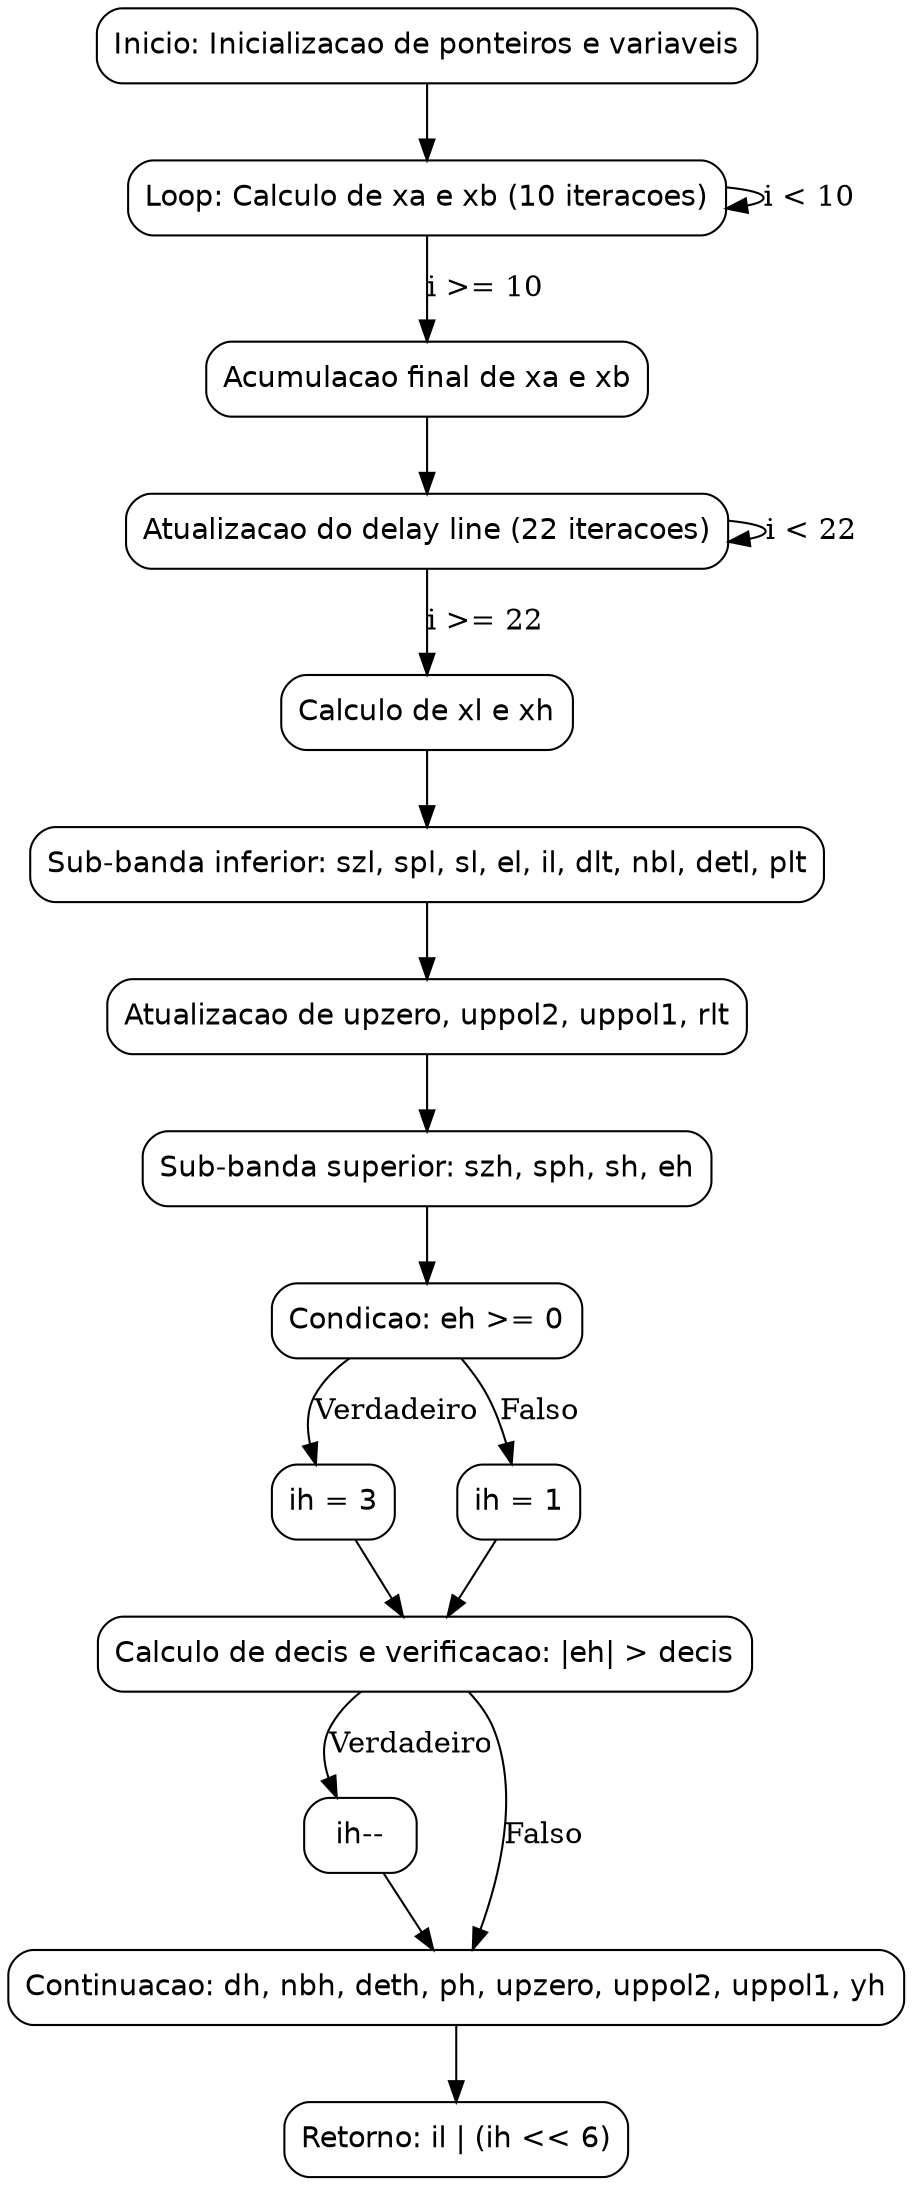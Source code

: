 digraph encode_CFG {
    node [shape=box, style=rounded, fontname="Helvetica"];
    N1 [label="Inicio: Inicializacao de ponteiros e variaveis"];
    N2 [label="Loop: Calculo de xa e xb (10 iteracoes)"];
    N3 [label="Acumulacao final de xa e xb"];
    N4 [label="Atualizacao do delay line (22 iteracoes)"];
    N5 [label="Calculo de xl e xh"];
    N6 [label="Sub-banda inferior: szl, spl, sl, el, il, dlt, nbl, detl, plt"];
    N7 [label="Atualizacao de upzero, uppol2, uppol1, rlt"];
    N8 [label="Sub-banda superior: szh, sph, sh, eh"];
    N9 [label="Condicao: eh >= 0"];
    N10 [label="ih = 3"];
    N11 [label="ih = 1"];
    N12 [label="Calculo de decis e verificacao: |eh| > decis"];
    N13 [label="ih--"];
    N14 [label="Continuacao: dh, nbh, deth, ph, upzero, uppol2, uppol1, yh"];
    N15 [label="Retorno: il | (ih << 6)"];

    N1 -> N2;
    N2 -> N2 [label="i < 10"];
    N2 -> N3 [label="i >= 10"];
    N3 -> N4;
    N4 -> N4 [label="i < 22"];
    N4 -> N5 [label="i >= 22"];
    N5 -> N6;
    N6 -> N7;
    N7 -> N8;
    N8 -> N9;
    N9 -> N10 [label="Verdadeiro"];
    N9 -> N11 [label="Falso"];
    N10 -> N12;
    N11 -> N12;
    N12 -> N13 [label="Verdadeiro"];
    N12 -> N14 [label="Falso"];
    N13 -> N14;
    N14 -> N15;
}